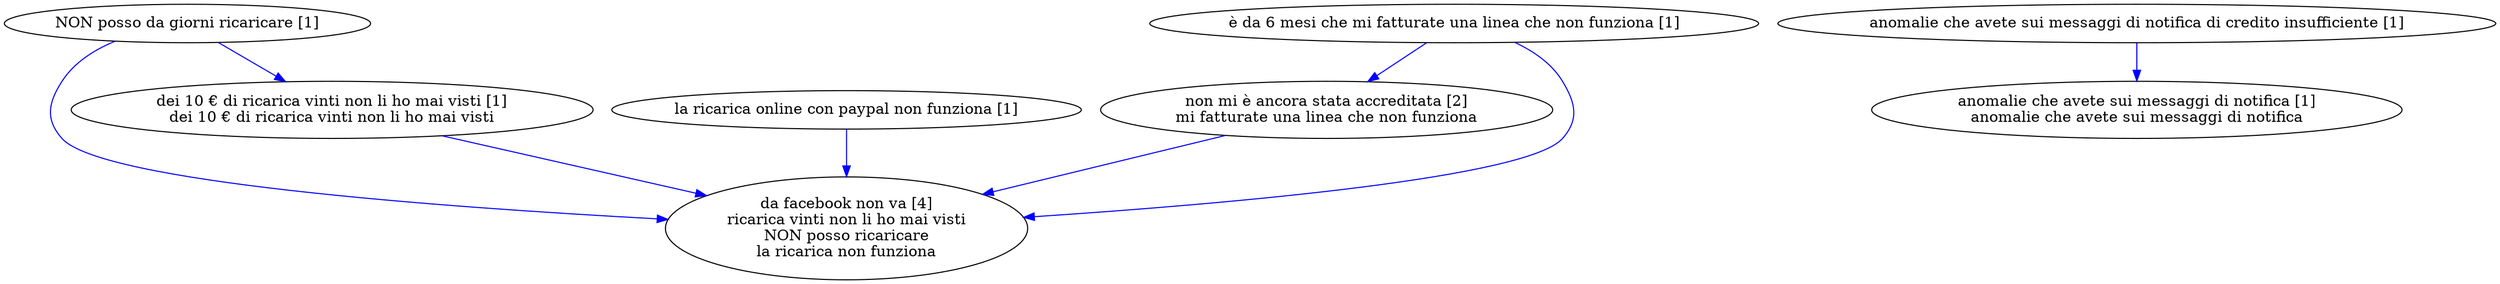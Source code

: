 digraph collapsedGraph {
"non mi è ancora stata accreditata [2]\nmi fatturate una linea che non funziona""da facebook non va [4]\nricarica vinti non li ho mai visti\nNON posso ricaricare\nla ricarica non funziona""NON posso da giorni ricaricare [1]""anomalie che avete sui messaggi di notifica [1]\nanomalie che avete sui messaggi di notifica""anomalie che avete sui messaggi di notifica di credito insufficiente [1]""dei 10 € di ricarica vinti non li ho mai visti [1]\ndei 10 € di ricarica vinti non li ho mai visti""la ricarica online con paypal non funziona [1]""è da 6 mesi che mi fatturate una linea che non funziona [1]""NON posso da giorni ricaricare [1]" -> "dei 10 € di ricarica vinti non li ho mai visti [1]\ndei 10 € di ricarica vinti non li ho mai visti" [color=blue]
"NON posso da giorni ricaricare [1]" -> "da facebook non va [4]\nricarica vinti non li ho mai visti\nNON posso ricaricare\nla ricarica non funziona" [color=blue]
"dei 10 € di ricarica vinti non li ho mai visti [1]\ndei 10 € di ricarica vinti non li ho mai visti" -> "da facebook non va [4]\nricarica vinti non li ho mai visti\nNON posso ricaricare\nla ricarica non funziona" [color=blue]
"è da 6 mesi che mi fatturate una linea che non funziona [1]" -> "non mi è ancora stata accreditata [2]\nmi fatturate una linea che non funziona" [color=blue]
"è da 6 mesi che mi fatturate una linea che non funziona [1]" -> "da facebook non va [4]\nricarica vinti non li ho mai visti\nNON posso ricaricare\nla ricarica non funziona" [color=blue]
"non mi è ancora stata accreditata [2]\nmi fatturate una linea che non funziona" -> "da facebook non va [4]\nricarica vinti non li ho mai visti\nNON posso ricaricare\nla ricarica non funziona" [color=blue]
"la ricarica online con paypal non funziona [1]" -> "da facebook non va [4]\nricarica vinti non li ho mai visti\nNON posso ricaricare\nla ricarica non funziona" [color=blue]
"anomalie che avete sui messaggi di notifica di credito insufficiente [1]" -> "anomalie che avete sui messaggi di notifica [1]\nanomalie che avete sui messaggi di notifica" [color=blue]
}